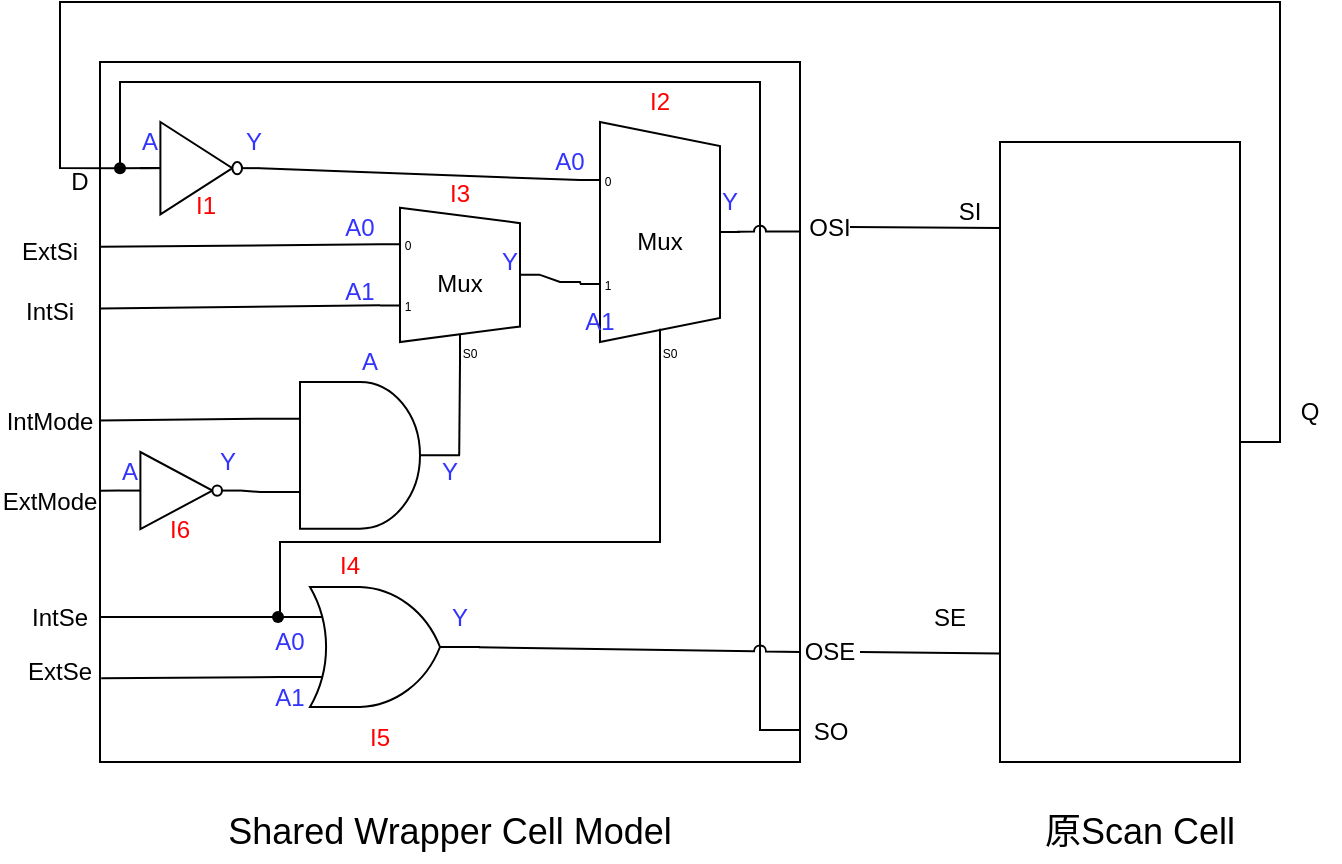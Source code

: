 <mxfile version="26.2.13">
  <diagram name="第 1 页" id="48mr7mPzPZLggGOHGlx9">
    <mxGraphModel dx="1426" dy="766" grid="1" gridSize="10" guides="1" tooltips="1" connect="1" arrows="1" fold="1" page="1" pageScale="1" pageWidth="850" pageHeight="1100" math="0" shadow="0">
      <root>
        <mxCell id="0" />
        <mxCell id="1" parent="0" />
        <mxCell id="o2twZHTqC8CcQITAQYFz-7" value="" style="rounded=0;whiteSpace=wrap;html=1;" parent="1" vertex="1">
          <mxGeometry x="190" y="310" width="350" height="350" as="geometry" />
        </mxCell>
        <mxCell id="o2twZHTqC8CcQITAQYFz-8" value="D" style="text;html=1;align=center;verticalAlign=middle;whiteSpace=wrap;rounded=0;" parent="1" vertex="1">
          <mxGeometry x="170" y="357.5" width="20" height="25" as="geometry" />
        </mxCell>
        <mxCell id="o2twZHTqC8CcQITAQYFz-9" value="IntSe" style="text;html=1;align=center;verticalAlign=middle;whiteSpace=wrap;rounded=0;" parent="1" vertex="1">
          <mxGeometry x="150" y="572.5" width="40" height="30" as="geometry" />
        </mxCell>
        <mxCell id="o2twZHTqC8CcQITAQYFz-10" value="ExtSe" style="text;html=1;align=center;verticalAlign=middle;whiteSpace=wrap;rounded=0;" parent="1" vertex="1">
          <mxGeometry x="150" y="600" width="40" height="30" as="geometry" />
        </mxCell>
        <mxCell id="o2twZHTqC8CcQITAQYFz-11" value="IntMode" style="text;html=1;align=center;verticalAlign=middle;whiteSpace=wrap;rounded=0;" parent="1" vertex="1">
          <mxGeometry x="140" y="475" width="50" height="30" as="geometry" />
        </mxCell>
        <mxCell id="o2twZHTqC8CcQITAQYFz-12" value="ExtMode" style="text;html=1;align=center;verticalAlign=middle;whiteSpace=wrap;rounded=0;" parent="1" vertex="1">
          <mxGeometry x="140" y="515" width="50" height="30" as="geometry" />
        </mxCell>
        <mxCell id="o2twZHTqC8CcQITAQYFz-13" value="IntSi" style="text;html=1;align=center;verticalAlign=middle;whiteSpace=wrap;rounded=0;" parent="1" vertex="1">
          <mxGeometry x="140" y="420" width="50" height="30" as="geometry" />
        </mxCell>
        <mxCell id="o2twZHTqC8CcQITAQYFz-14" value="ExtSi" style="text;html=1;align=center;verticalAlign=middle;whiteSpace=wrap;rounded=0;" parent="1" vertex="1">
          <mxGeometry x="140" y="390" width="50" height="30" as="geometry" />
        </mxCell>
        <mxCell id="o2twZHTqC8CcQITAQYFz-15" value="OSI" style="text;html=1;align=center;verticalAlign=middle;whiteSpace=wrap;rounded=0;" parent="1" vertex="1">
          <mxGeometry x="545" y="377.5" width="20" height="30" as="geometry" />
        </mxCell>
        <mxCell id="o2twZHTqC8CcQITAQYFz-16" value="OSE" style="text;html=1;align=center;verticalAlign=middle;whiteSpace=wrap;rounded=0;" parent="1" vertex="1">
          <mxGeometry x="540" y="590" width="30" height="30" as="geometry" />
        </mxCell>
        <mxCell id="o2twZHTqC8CcQITAQYFz-17" style="rounded=0;orthogonalLoop=1;jettySize=auto;html=1;entryX=0.005;entryY=0.143;entryDx=0;entryDy=0;entryPerimeter=0;exitX=0;exitY=0.5;exitDx=0;exitDy=0;exitPerimeter=0;strokeColor=none;" parent="1" source="o2twZHTqC8CcQITAQYFz-1" target="o2twZHTqC8CcQITAQYFz-7" edge="1">
          <mxGeometry relative="1" as="geometry" />
        </mxCell>
        <mxCell id="o2twZHTqC8CcQITAQYFz-18" value="" style="endArrow=none;html=1;rounded=0;noJump=0;jumpStyle=arc;" parent="1" target="a9-k5ez7gy4BUERshe7b-7" edge="1">
          <mxGeometry width="50" height="50" relative="1" as="geometry">
            <mxPoint x="540" y="644" as="sourcePoint" />
            <mxPoint x="310" y="270" as="targetPoint" />
            <Array as="points">
              <mxPoint x="520" y="644" />
              <mxPoint x="520" y="500" />
              <mxPoint x="520" y="410" />
              <mxPoint x="520" y="320" />
              <mxPoint x="400" y="320" />
              <mxPoint x="240" y="320" />
              <mxPoint x="200" y="320" />
              <mxPoint x="200" y="340" />
              <mxPoint x="200" y="363" />
            </Array>
          </mxGeometry>
        </mxCell>
        <mxCell id="o2twZHTqC8CcQITAQYFz-21" value="" style="endArrow=none;html=1;rounded=0;exitX=1;exitY=0.5;exitDx=0;exitDy=0;exitPerimeter=0;entryX=0;entryY=0.217;entryDx=0;entryDy=3;entryPerimeter=0;" parent="1" source="o2twZHTqC8CcQITAQYFz-1" target="o2twZHTqC8CcQITAQYFz-2" edge="1">
          <mxGeometry width="50" height="50" relative="1" as="geometry">
            <mxPoint x="430" y="450" as="sourcePoint" />
            <mxPoint x="480" y="400" as="targetPoint" />
          </mxGeometry>
        </mxCell>
        <mxCell id="o2twZHTqC8CcQITAQYFz-26" value="" style="endArrow=none;html=1;rounded=0;exitX=0.996;exitY=0.5;exitDx=0;exitDy=0;exitPerimeter=0;entryX=0.375;entryY=1;entryDx=10;entryDy=0;entryPerimeter=0;" parent="1" source="o2twZHTqC8CcQITAQYFz-4" target="o2twZHTqC8CcQITAQYFz-3" edge="1">
          <mxGeometry width="50" height="50" relative="1" as="geometry">
            <mxPoint x="430" y="550" as="sourcePoint" />
            <mxPoint x="480" y="500" as="targetPoint" />
          </mxGeometry>
        </mxCell>
        <mxCell id="o2twZHTqC8CcQITAQYFz-29" value="" style="group" parent="1" vertex="1" connectable="0">
          <mxGeometry x="430" y="320" width="90" height="140" as="geometry" />
        </mxCell>
        <mxCell id="o2twZHTqC8CcQITAQYFz-2" value="Mux" style="shadow=0;dashed=0;align=center;html=1;strokeWidth=1;shape=mxgraph.electrical.abstract.mux2;whiteSpace=wrap;direction=east;flipH=0;flipV=0;" parent="o2twZHTqC8CcQITAQYFz-29" vertex="1">
          <mxGeometry y="20" width="80" height="120" as="geometry" />
        </mxCell>
        <mxCell id="o2twZHTqC8CcQITAQYFz-24" value="&lt;font style=&quot;color: rgb(255, 0, 0);&quot;&gt;I2&lt;/font&gt;" style="text;html=1;align=center;verticalAlign=middle;whiteSpace=wrap;rounded=0;" parent="o2twZHTqC8CcQITAQYFz-29" vertex="1">
          <mxGeometry x="25" width="30" height="20" as="geometry" />
        </mxCell>
        <mxCell id="o2twZHTqC8CcQITAQYFz-54" value="&lt;font style=&quot;color: rgb(51, 51, 255);&quot;&gt;Y&lt;/font&gt;" style="text;html=1;align=center;verticalAlign=middle;whiteSpace=wrap;rounded=0;" parent="o2twZHTqC8CcQITAQYFz-29" vertex="1">
          <mxGeometry x="60" y="50" width="30" height="20" as="geometry" />
        </mxCell>
        <mxCell id="o2twZHTqC8CcQITAQYFz-53" value="&lt;font style=&quot;color: rgb(51, 51, 255);&quot;&gt;A1&lt;/font&gt;" style="text;html=1;align=center;verticalAlign=middle;whiteSpace=wrap;rounded=0;" parent="o2twZHTqC8CcQITAQYFz-29" vertex="1">
          <mxGeometry x="-5" y="110" width="30" height="20" as="geometry" />
        </mxCell>
        <mxCell id="o2twZHTqC8CcQITAQYFz-30" value="" style="group" parent="1" vertex="1" connectable="0">
          <mxGeometry x="330" y="370" width="80" height="90" as="geometry" />
        </mxCell>
        <mxCell id="o2twZHTqC8CcQITAQYFz-3" value="Mux" style="shadow=0;dashed=0;align=center;html=1;strokeWidth=1;shape=mxgraph.electrical.abstract.mux2;whiteSpace=wrap;" parent="o2twZHTqC8CcQITAQYFz-30" vertex="1">
          <mxGeometry y="12.857" width="80" height="77.143" as="geometry" />
        </mxCell>
        <mxCell id="o2twZHTqC8CcQITAQYFz-25" value="&lt;font style=&quot;color: rgb(255, 0, 0);&quot;&gt;I3&lt;/font&gt;" style="text;html=1;align=center;verticalAlign=middle;whiteSpace=wrap;rounded=0;" parent="o2twZHTqC8CcQITAQYFz-30" vertex="1">
          <mxGeometry x="25" width="30" height="12.857" as="geometry" />
        </mxCell>
        <mxCell id="o2twZHTqC8CcQITAQYFz-55" value="&lt;font style=&quot;color: rgb(51, 51, 255);&quot;&gt;Y&lt;/font&gt;" style="text;html=1;align=center;verticalAlign=middle;whiteSpace=wrap;rounded=0;" parent="o2twZHTqC8CcQITAQYFz-30" vertex="1">
          <mxGeometry x="50" y="30" width="30" height="20" as="geometry" />
        </mxCell>
        <mxCell id="o2twZHTqC8CcQITAQYFz-31" value="" style="group" parent="1" vertex="1" connectable="0">
          <mxGeometry x="270" y="470" width="100" height="110" as="geometry" />
        </mxCell>
        <mxCell id="o2twZHTqC8CcQITAQYFz-4" value="" style="verticalLabelPosition=bottom;shadow=0;dashed=0;align=center;html=1;verticalAlign=top;shape=mxgraph.electrical.logic_gates.logic_gate;operation=and;" parent="o2twZHTqC8CcQITAQYFz-31" vertex="1">
          <mxGeometry width="100" height="73.333" as="geometry" />
        </mxCell>
        <mxCell id="o2twZHTqC8CcQITAQYFz-27" value="&lt;font style=&quot;color: rgb(255, 0, 0);&quot;&gt;I4&lt;/font&gt;" style="text;html=1;align=center;verticalAlign=middle;whiteSpace=wrap;rounded=0;" parent="o2twZHTqC8CcQITAQYFz-31" vertex="1">
          <mxGeometry x="30" y="79.444" width="30" height="24.444" as="geometry" />
        </mxCell>
        <mxCell id="o2twZHTqC8CcQITAQYFz-33" value="" style="group" parent="1" vertex="1" connectable="0">
          <mxGeometry x="200" y="505" width="69" height="50" as="geometry" />
        </mxCell>
        <mxCell id="o2twZHTqC8CcQITAQYFz-6" value="" style="verticalLabelPosition=bottom;shadow=0;dashed=0;align=center;html=1;verticalAlign=top;shape=mxgraph.electrical.logic_gates.inverter_2" parent="o2twZHTqC8CcQITAQYFz-33" vertex="1">
          <mxGeometry width="60" height="38.571" as="geometry" />
        </mxCell>
        <mxCell id="o2twZHTqC8CcQITAQYFz-32" value="&lt;font style=&quot;color: rgb(255, 0, 0);&quot;&gt;I6&lt;/font&gt;" style="text;html=1;align=center;verticalAlign=middle;whiteSpace=wrap;rounded=0;" parent="o2twZHTqC8CcQITAQYFz-33" vertex="1">
          <mxGeometry x="21" y="32.143" width="18" height="12.857" as="geometry" />
        </mxCell>
        <mxCell id="o2twZHTqC8CcQITAQYFz-46" value="" style="endArrow=none;html=1;rounded=0;exitX=0;exitY=0.25;exitDx=0;exitDy=0;exitPerimeter=0;edgeStyle=elbowEdgeStyle;elbow=vertical;" parent="o2twZHTqC8CcQITAQYFz-33" source="o2twZHTqC8CcQITAQYFz-5" edge="1">
          <mxGeometry width="50" height="50" relative="1" as="geometry">
            <mxPoint x="70" y="85" as="sourcePoint" />
            <mxPoint x="270" y="-45" as="targetPoint" />
            <Array as="points">
              <mxPoint x="180" y="45" />
            </Array>
          </mxGeometry>
        </mxCell>
        <mxCell id="o2twZHTqC8CcQITAQYFz-60" value="&lt;font style=&quot;color: rgb(51, 51, 255);&quot;&gt;Y&lt;/font&gt;" style="text;html=1;align=center;verticalAlign=middle;whiteSpace=wrap;rounded=0;" parent="o2twZHTqC8CcQITAQYFz-33" vertex="1">
          <mxGeometry x="39" y="-5" width="30" height="20" as="geometry" />
        </mxCell>
        <mxCell id="o2twZHTqC8CcQITAQYFz-35" value="" style="endArrow=none;html=1;rounded=0;exitX=1;exitY=0.5;exitDx=0;exitDy=0;exitPerimeter=0;entryX=0;entryY=0.75;entryDx=0;entryDy=0;entryPerimeter=0;" parent="1" source="o2twZHTqC8CcQITAQYFz-6" target="o2twZHTqC8CcQITAQYFz-4" edge="1">
          <mxGeometry width="50" height="50" relative="1" as="geometry">
            <mxPoint x="480" y="580" as="sourcePoint" />
            <mxPoint x="530" y="530" as="targetPoint" />
          </mxGeometry>
        </mxCell>
        <mxCell id="o2twZHTqC8CcQITAQYFz-37" value="" style="group" parent="1" vertex="1" connectable="0">
          <mxGeometry x="280" y="572.5" width="100" height="85" as="geometry" />
        </mxCell>
        <mxCell id="o2twZHTqC8CcQITAQYFz-5" value="" style="verticalLabelPosition=bottom;shadow=0;dashed=0;align=center;html=1;verticalAlign=top;shape=mxgraph.electrical.logic_gates.logic_gate;operation=or;" parent="o2twZHTqC8CcQITAQYFz-37" vertex="1">
          <mxGeometry width="100" height="60" as="geometry" />
        </mxCell>
        <mxCell id="o2twZHTqC8CcQITAQYFz-36" value="&lt;font style=&quot;color: rgb(255, 0, 0);&quot;&gt;I5&lt;/font&gt;" style="text;html=1;align=center;verticalAlign=middle;whiteSpace=wrap;rounded=0;" parent="o2twZHTqC8CcQITAQYFz-37" vertex="1">
          <mxGeometry x="35" y="65" width="30" height="20" as="geometry" />
        </mxCell>
        <mxCell id="o2twZHTqC8CcQITAQYFz-65" value="&lt;font style=&quot;color: rgb(51, 51, 255);&quot;&gt;A1&lt;/font&gt;" style="text;html=1;align=center;verticalAlign=middle;whiteSpace=wrap;rounded=0;" parent="o2twZHTqC8CcQITAQYFz-37" vertex="1">
          <mxGeometry x="-10" y="45" width="30" height="20" as="geometry" />
        </mxCell>
        <mxCell id="o2twZHTqC8CcQITAQYFz-38" value="" style="endArrow=none;html=1;rounded=0;exitX=1.001;exitY=0.311;exitDx=0;exitDy=0;exitPerimeter=0;entryX=0;entryY=0.5;entryDx=0;entryDy=0;entryPerimeter=0;" parent="1" source="o2twZHTqC8CcQITAQYFz-12" target="o2twZHTqC8CcQITAQYFz-6" edge="1">
          <mxGeometry width="50" height="50" relative="1" as="geometry">
            <mxPoint x="200" y="560" as="sourcePoint" />
            <mxPoint x="250" y="510" as="targetPoint" />
          </mxGeometry>
        </mxCell>
        <mxCell id="o2twZHTqC8CcQITAQYFz-39" value="" style="endArrow=none;html=1;rounded=0;entryX=0;entryY=0.25;entryDx=0;entryDy=0;entryPerimeter=0;exitX=0.991;exitY=0.475;exitDx=0;exitDy=0;exitPerimeter=0;" parent="1" source="o2twZHTqC8CcQITAQYFz-11" target="o2twZHTqC8CcQITAQYFz-4" edge="1">
          <mxGeometry width="50" height="50" relative="1" as="geometry">
            <mxPoint x="190" y="560" as="sourcePoint" />
            <mxPoint x="240" y="510" as="targetPoint" />
          </mxGeometry>
        </mxCell>
        <mxCell id="o2twZHTqC8CcQITAQYFz-40" value="" style="endArrow=none;html=1;rounded=0;entryX=0;entryY=0.198;entryDx=0;entryDy=3;entryPerimeter=0;exitX=0;exitY=0.264;exitDx=0;exitDy=0;exitPerimeter=0;" parent="1" source="o2twZHTqC8CcQITAQYFz-7" target="o2twZHTqC8CcQITAQYFz-3" edge="1">
          <mxGeometry width="50" height="50" relative="1" as="geometry">
            <mxPoint x="280" y="430" as="sourcePoint" />
            <mxPoint x="330" y="380" as="targetPoint" />
          </mxGeometry>
        </mxCell>
        <mxCell id="o2twZHTqC8CcQITAQYFz-41" value="" style="endArrow=none;html=1;rounded=0;entryX=0;entryY=0.594;entryDx=0;entryDy=3;entryPerimeter=0;exitX=0;exitY=0.352;exitDx=0;exitDy=0;exitPerimeter=0;" parent="1" source="o2twZHTqC8CcQITAQYFz-7" target="o2twZHTqC8CcQITAQYFz-3" edge="1">
          <mxGeometry width="50" height="50" relative="1" as="geometry">
            <mxPoint x="280" y="430" as="sourcePoint" />
            <mxPoint x="330" y="380" as="targetPoint" />
          </mxGeometry>
        </mxCell>
        <mxCell id="o2twZHTqC8CcQITAQYFz-42" value="" style="group" parent="1" vertex="1" connectable="0">
          <mxGeometry x="210" y="340" width="72" height="50" as="geometry" />
        </mxCell>
        <mxCell id="o2twZHTqC8CcQITAQYFz-1" value="" style="verticalLabelPosition=bottom;shadow=0;dashed=0;align=center;html=1;verticalAlign=top;shape=mxgraph.electrical.logic_gates.inverter_2" parent="o2twZHTqC8CcQITAQYFz-42" vertex="1">
          <mxGeometry width="60" height="46.154" as="geometry" />
        </mxCell>
        <mxCell id="o2twZHTqC8CcQITAQYFz-23" value="&lt;font style=&quot;color: rgb(255, 0, 0);&quot;&gt;I1&lt;/font&gt;" style="text;html=1;align=center;verticalAlign=middle;whiteSpace=wrap;rounded=0;" parent="o2twZHTqC8CcQITAQYFz-42" vertex="1">
          <mxGeometry x="24" y="34.615" width="18" height="15.385" as="geometry" />
        </mxCell>
        <mxCell id="o2twZHTqC8CcQITAQYFz-49" value="&lt;font style=&quot;color: rgb(51, 51, 255);&quot;&gt;A&lt;/font&gt;" style="text;html=1;align=center;verticalAlign=middle;whiteSpace=wrap;rounded=0;" parent="o2twZHTqC8CcQITAQYFz-42" vertex="1">
          <mxGeometry x="-10" width="30" height="20" as="geometry" />
        </mxCell>
        <mxCell id="o2twZHTqC8CcQITAQYFz-51" value="&lt;font style=&quot;color: rgb(51, 51, 255);&quot;&gt;Y&lt;/font&gt;" style="text;html=1;align=center;verticalAlign=middle;whiteSpace=wrap;rounded=0;" parent="o2twZHTqC8CcQITAQYFz-42" vertex="1">
          <mxGeometry x="42" width="30" height="20" as="geometry" />
        </mxCell>
        <mxCell id="o2twZHTqC8CcQITAQYFz-43" value="" style="endArrow=none;html=1;rounded=0;entryX=0;entryY=0.25;entryDx=0;entryDy=0;entryPerimeter=0;exitDx=0;exitDy=0;" parent="1" source="a9-k5ez7gy4BUERshe7b-8" target="o2twZHTqC8CcQITAQYFz-5" edge="1">
          <mxGeometry width="50" height="50" relative="1" as="geometry">
            <mxPoint x="240" y="610" as="sourcePoint" />
            <mxPoint x="290" y="560" as="targetPoint" />
          </mxGeometry>
        </mxCell>
        <mxCell id="o2twZHTqC8CcQITAQYFz-44" value="" style="endArrow=none;html=1;rounded=0;entryX=0;entryY=0.75;entryDx=0;entryDy=0;entryPerimeter=0;exitX=1.015;exitY=0.605;exitDx=0;exitDy=0;exitPerimeter=0;" parent="1" source="o2twZHTqC8CcQITAQYFz-10" target="o2twZHTqC8CcQITAQYFz-5" edge="1">
          <mxGeometry width="50" height="50" relative="1" as="geometry">
            <mxPoint x="240" y="630" as="sourcePoint" />
            <mxPoint x="290" y="580" as="targetPoint" />
          </mxGeometry>
        </mxCell>
        <mxCell id="o2twZHTqC8CcQITAQYFz-45" value="" style="endArrow=none;html=1;rounded=0;entryX=0.375;entryY=1;entryDx=10;entryDy=0;entryPerimeter=0;edgeStyle=elbowEdgeStyle;elbow=vertical;" parent="1" source="o2twZHTqC8CcQITAQYFz-7" target="o2twZHTqC8CcQITAQYFz-2" edge="1">
          <mxGeometry width="50" height="50" relative="1" as="geometry">
            <mxPoint x="390" y="560" as="sourcePoint" />
            <mxPoint x="440" y="510" as="targetPoint" />
            <Array as="points">
              <mxPoint x="330" y="550" />
            </Array>
          </mxGeometry>
        </mxCell>
        <mxCell id="o2twZHTqC8CcQITAQYFz-47" value="" style="endArrow=none;html=1;rounded=0;entryX=0.981;entryY=0.457;entryDx=0;entryDy=0;entryPerimeter=0;exitX=1;exitY=0.242;exitDx=0;exitDy=0;exitPerimeter=0;jumpStyle=arc;" parent="1" source="o2twZHTqC8CcQITAQYFz-7" target="o2twZHTqC8CcQITAQYFz-2" edge="1">
          <mxGeometry width="50" height="50" relative="1" as="geometry">
            <mxPoint x="410" y="550" as="sourcePoint" />
            <mxPoint x="460" y="500" as="targetPoint" />
          </mxGeometry>
        </mxCell>
        <mxCell id="o2twZHTqC8CcQITAQYFz-48" value="" style="endArrow=none;html=1;rounded=0;exitX=0.994;exitY=0.502;exitDx=0;exitDy=0;exitPerimeter=0;entryX=0;entryY=0.5;entryDx=0;entryDy=0;noJump=0;jumpStyle=arc;" parent="1" source="o2twZHTqC8CcQITAQYFz-5" target="o2twZHTqC8CcQITAQYFz-16" edge="1">
          <mxGeometry width="50" height="50" relative="1" as="geometry">
            <mxPoint x="440" y="610" as="sourcePoint" />
            <mxPoint x="490" y="560" as="targetPoint" />
          </mxGeometry>
        </mxCell>
        <mxCell id="o2twZHTqC8CcQITAQYFz-52" value="&lt;font style=&quot;color: rgb(51, 51, 255);&quot;&gt;A0&lt;/font&gt;" style="text;html=1;align=center;verticalAlign=middle;whiteSpace=wrap;rounded=0;" parent="1" vertex="1">
          <mxGeometry x="410" y="350" width="30" height="20" as="geometry" />
        </mxCell>
        <mxCell id="o2twZHTqC8CcQITAQYFz-56" value="&lt;font style=&quot;color: rgb(51, 51, 255);&quot;&gt;A0&lt;/font&gt;" style="text;html=1;align=center;verticalAlign=middle;whiteSpace=wrap;rounded=0;" parent="1" vertex="1">
          <mxGeometry x="305" y="382.5" width="30" height="20" as="geometry" />
        </mxCell>
        <mxCell id="o2twZHTqC8CcQITAQYFz-57" value="&lt;font style=&quot;color: rgb(51, 51, 255);&quot;&gt;A1&lt;/font&gt;" style="text;html=1;align=center;verticalAlign=middle;whiteSpace=wrap;rounded=0;" parent="1" vertex="1">
          <mxGeometry x="305" y="415" width="30" height="20" as="geometry" />
        </mxCell>
        <mxCell id="o2twZHTqC8CcQITAQYFz-58" value="&lt;font style=&quot;color: rgb(51, 51, 255);&quot;&gt;Y&lt;/font&gt;" style="text;html=1;align=center;verticalAlign=middle;whiteSpace=wrap;rounded=0;" parent="1" vertex="1">
          <mxGeometry x="350" y="505" width="30" height="20" as="geometry" />
        </mxCell>
        <mxCell id="o2twZHTqC8CcQITAQYFz-59" value="&lt;font style=&quot;color: rgb(51, 51, 255);&quot;&gt;Y&lt;/font&gt;" style="text;html=1;align=center;verticalAlign=middle;whiteSpace=wrap;rounded=0;" parent="1" vertex="1">
          <mxGeometry x="355" y="577.5" width="30" height="20" as="geometry" />
        </mxCell>
        <mxCell id="o2twZHTqC8CcQITAQYFz-61" value="&lt;font style=&quot;color: rgb(51, 51, 255);&quot;&gt;A&lt;/font&gt;" style="text;html=1;align=center;verticalAlign=middle;whiteSpace=wrap;rounded=0;" parent="1" vertex="1">
          <mxGeometry x="310" y="450" width="30" height="20" as="geometry" />
        </mxCell>
        <mxCell id="o2twZHTqC8CcQITAQYFz-63" value="&lt;font style=&quot;color: rgb(51, 51, 255);&quot;&gt;A&lt;/font&gt;" style="text;html=1;align=center;verticalAlign=middle;whiteSpace=wrap;rounded=0;" parent="1" vertex="1">
          <mxGeometry x="190" y="505" width="30" height="20" as="geometry" />
        </mxCell>
        <mxCell id="o2twZHTqC8CcQITAQYFz-64" value="&lt;font style=&quot;color: rgb(51, 51, 255);&quot;&gt;A0&lt;/font&gt;" style="text;html=1;align=center;verticalAlign=middle;whiteSpace=wrap;rounded=0;" parent="1" vertex="1">
          <mxGeometry x="270" y="590" width="30" height="20" as="geometry" />
        </mxCell>
        <mxCell id="o2twZHTqC8CcQITAQYFz-66" value="&lt;font style=&quot;font-size: 18px;&quot;&gt;Shared Wrapper Cell Model&lt;/font&gt;" style="text;html=1;align=center;verticalAlign=middle;whiteSpace=wrap;rounded=0;" parent="1" vertex="1">
          <mxGeometry x="245" y="680" width="240" height="30" as="geometry" />
        </mxCell>
        <mxCell id="fo7TRg81huF7PVFmFtFo-1" value="" style="rounded=0;whiteSpace=wrap;html=1;" parent="1" vertex="1">
          <mxGeometry x="640" y="350" width="120" height="310" as="geometry" />
        </mxCell>
        <mxCell id="fo7TRg81huF7PVFmFtFo-2" value="&lt;font style=&quot;font-size: 18px;&quot;&gt;原Scan Cell&lt;/font&gt;" style="text;html=1;align=center;verticalAlign=middle;whiteSpace=wrap;rounded=0;" parent="1" vertex="1">
          <mxGeometry x="660" y="680" width="100" height="30" as="geometry" />
        </mxCell>
        <mxCell id="fo7TRg81huF7PVFmFtFo-3" value="" style="endArrow=none;html=1;rounded=0;exitX=1;exitY=0.5;exitDx=0;exitDy=0;" parent="1" source="o2twZHTqC8CcQITAQYFz-15" edge="1">
          <mxGeometry width="50" height="50" relative="1" as="geometry">
            <mxPoint x="450" y="570" as="sourcePoint" />
            <mxPoint x="640" y="393" as="targetPoint" />
          </mxGeometry>
        </mxCell>
        <mxCell id="fo7TRg81huF7PVFmFtFo-4" value="" style="endArrow=none;html=1;rounded=0;exitX=1;exitY=0.5;exitDx=0;exitDy=0;entryX=-0.002;entryY=0.825;entryDx=0;entryDy=0;entryPerimeter=0;" parent="1" source="o2twZHTqC8CcQITAQYFz-16" target="fo7TRg81huF7PVFmFtFo-1" edge="1">
          <mxGeometry width="50" height="50" relative="1" as="geometry">
            <mxPoint x="480" y="570" as="sourcePoint" />
            <mxPoint x="530" y="520" as="targetPoint" />
          </mxGeometry>
        </mxCell>
        <mxCell id="fo7TRg81huF7PVFmFtFo-6" value="SI" style="text;html=1;align=center;verticalAlign=middle;whiteSpace=wrap;rounded=0;" parent="1" vertex="1">
          <mxGeometry x="600" y="370" width="50" height="30" as="geometry" />
        </mxCell>
        <mxCell id="fo7TRg81huF7PVFmFtFo-7" value="SE" style="text;html=1;align=center;verticalAlign=middle;whiteSpace=wrap;rounded=0;" parent="1" vertex="1">
          <mxGeometry x="590" y="572.5" width="50" height="30" as="geometry" />
        </mxCell>
        <mxCell id="fo7TRg81huF7PVFmFtFo-8" value="Q" style="text;html=1;align=center;verticalAlign=middle;whiteSpace=wrap;rounded=0;" parent="1" vertex="1">
          <mxGeometry x="780" y="470" width="30" height="30" as="geometry" />
        </mxCell>
        <mxCell id="a9-k5ez7gy4BUERshe7b-2" value="" style="endArrow=none;html=1;rounded=0;entryX=0.17;entryY=0.498;entryDx=0;entryDy=0;entryPerimeter=0;" parent="1" source="a9-k5ez7gy4BUERshe7b-7" target="o2twZHTqC8CcQITAQYFz-1" edge="1">
          <mxGeometry width="50" height="50" relative="1" as="geometry">
            <mxPoint x="310" y="420" as="sourcePoint" />
            <mxPoint x="210" y="363" as="targetPoint" />
          </mxGeometry>
        </mxCell>
        <mxCell id="a9-k5ez7gy4BUERshe7b-6" value="" style="endArrow=none;html=1;rounded=0;entryX=1;entryY=0.484;entryDx=0;entryDy=0;entryPerimeter=0;" parent="1" source="a9-k5ez7gy4BUERshe7b-7" target="fo7TRg81huF7PVFmFtFo-1" edge="1">
          <mxGeometry width="50" height="50" relative="1" as="geometry">
            <mxPoint x="180" y="420" as="sourcePoint" />
            <mxPoint x="230" y="370" as="targetPoint" />
            <Array as="points">
              <mxPoint x="170" y="363" />
              <mxPoint x="170" y="320" />
              <mxPoint x="170" y="280" />
              <mxPoint x="210" y="280" />
              <mxPoint x="260" y="280" />
              <mxPoint x="340" y="280" />
              <mxPoint x="490" y="280" />
              <mxPoint x="780" y="280" />
              <mxPoint x="780" y="370" />
              <mxPoint x="780" y="500" />
            </Array>
          </mxGeometry>
        </mxCell>
        <mxCell id="a9-k5ez7gy4BUERshe7b-7" value="" style="shape=waypoint;sketch=0;fillStyle=solid;size=6;pointerEvents=1;points=[];fillColor=none;resizable=0;rotatable=0;perimeter=centerPerimeter;snapToPoint=1;" parent="1" vertex="1">
          <mxGeometry x="190" y="353.08" width="20" height="20" as="geometry" />
        </mxCell>
        <mxCell id="a9-k5ez7gy4BUERshe7b-9" value="" style="endArrow=none;html=1;rounded=0;entryDx=0;entryDy=0;entryPerimeter=0;exitX=1;exitY=0.5;exitDx=0;exitDy=0;" parent="1" source="o2twZHTqC8CcQITAQYFz-9" target="a9-k5ez7gy4BUERshe7b-8" edge="1">
          <mxGeometry width="50" height="50" relative="1" as="geometry">
            <mxPoint x="190" y="588" as="sourcePoint" />
            <mxPoint x="280" y="588" as="targetPoint" />
          </mxGeometry>
        </mxCell>
        <mxCell id="a9-k5ez7gy4BUERshe7b-8" value="" style="shape=waypoint;sketch=0;fillStyle=solid;size=6;pointerEvents=1;points=[];fillColor=none;resizable=0;rotatable=0;perimeter=centerPerimeter;snapToPoint=1;" parent="1" vertex="1">
          <mxGeometry x="269" y="577.5" width="20" height="20" as="geometry" />
        </mxCell>
        <mxCell id="a9-k5ez7gy4BUERshe7b-11" value="" style="endArrow=none;html=1;rounded=0;exitX=1;exitY=0.5;exitDx=0;exitDy=-5;exitPerimeter=0;entryX=0.005;entryY=0.676;entryDx=0;entryDy=0;entryPerimeter=0;" parent="1" source="o2twZHTqC8CcQITAQYFz-3" target="o2twZHTqC8CcQITAQYFz-2" edge="1">
          <mxGeometry width="50" height="50" relative="1" as="geometry">
            <mxPoint x="460" y="460" as="sourcePoint" />
            <mxPoint x="510" y="410" as="targetPoint" />
            <Array as="points">
              <mxPoint x="420" y="420" />
              <mxPoint x="430" y="420" />
            </Array>
          </mxGeometry>
        </mxCell>
        <mxCell id="a9-k5ez7gy4BUERshe7b-12" value="SO" style="text;html=1;align=center;verticalAlign=middle;whiteSpace=wrap;rounded=0;" parent="1" vertex="1">
          <mxGeometry x="542.5" y="630" width="25" height="30" as="geometry" />
        </mxCell>
      </root>
    </mxGraphModel>
  </diagram>
</mxfile>
